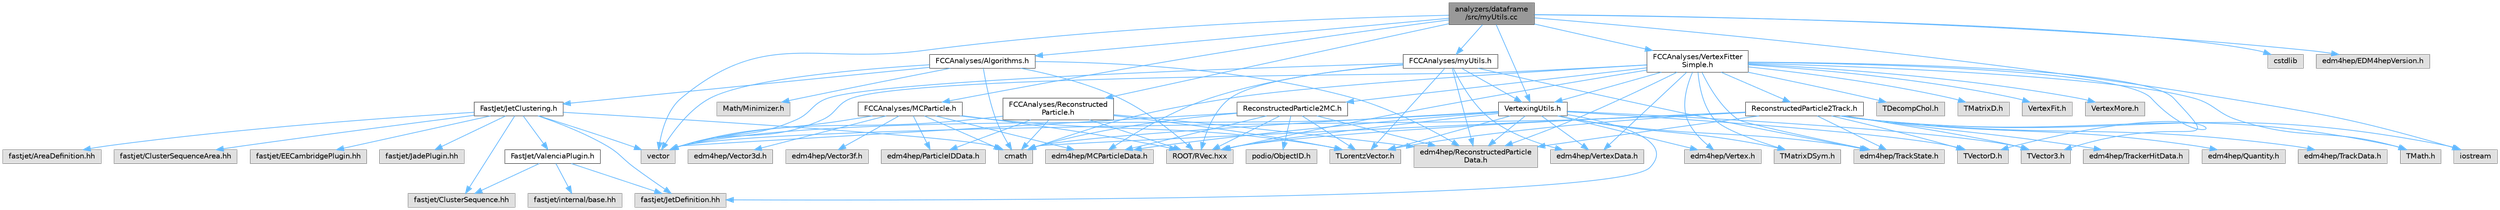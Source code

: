 digraph "analyzers/dataframe/src/myUtils.cc"
{
 // LATEX_PDF_SIZE
  bgcolor="transparent";
  edge [fontname=Helvetica,fontsize=10,labelfontname=Helvetica,labelfontsize=10];
  node [fontname=Helvetica,fontsize=10,shape=box,height=0.2,width=0.4];
  Node1 [id="Node000001",label="analyzers/dataframe\l/src/myUtils.cc",height=0.2,width=0.4,color="gray40", fillcolor="grey60", style="filled", fontcolor="black",tooltip=" "];
  Node1 -> Node2 [id="edge1_Node000001_Node000002",color="steelblue1",style="solid",tooltip=" "];
  Node2 [id="Node000002",label="FCCAnalyses/myUtils.h",height=0.2,width=0.4,color="grey40", fillcolor="white", style="filled",URL="$myUtils_8h.html",tooltip=" "];
  Node2 -> Node3 [id="edge2_Node000002_Node000003",color="steelblue1",style="solid",tooltip=" "];
  Node3 [id="Node000003",label="ROOT/RVec.hxx",height=0.2,width=0.4,color="grey60", fillcolor="#E0E0E0", style="filled",tooltip=" "];
  Node2 -> Node4 [id="edge3_Node000002_Node000004",color="steelblue1",style="solid",tooltip=" "];
  Node4 [id="Node000004",label="edm4hep/ReconstructedParticle\lData.h",height=0.2,width=0.4,color="grey60", fillcolor="#E0E0E0", style="filled",tooltip=" "];
  Node2 -> Node5 [id="edge4_Node000002_Node000005",color="steelblue1",style="solid",tooltip=" "];
  Node5 [id="Node000005",label="edm4hep/MCParticleData.h",height=0.2,width=0.4,color="grey60", fillcolor="#E0E0E0", style="filled",tooltip=" "];
  Node2 -> Node6 [id="edge5_Node000002_Node000006",color="steelblue1",style="solid",tooltip=" "];
  Node6 [id="Node000006",label="edm4hep/TrackState.h",height=0.2,width=0.4,color="grey60", fillcolor="#E0E0E0", style="filled",tooltip=" "];
  Node2 -> Node7 [id="edge6_Node000002_Node000007",color="steelblue1",style="solid",tooltip=" "];
  Node7 [id="Node000007",label="edm4hep/VertexData.h",height=0.2,width=0.4,color="grey60", fillcolor="#E0E0E0", style="filled",tooltip=" "];
  Node2 -> Node8 [id="edge7_Node000002_Node000008",color="steelblue1",style="solid",tooltip=" "];
  Node8 [id="Node000008",label="TLorentzVector.h",height=0.2,width=0.4,color="grey60", fillcolor="#E0E0E0", style="filled",tooltip=" "];
  Node2 -> Node9 [id="edge8_Node000002_Node000009",color="steelblue1",style="solid",tooltip=" "];
  Node9 [id="Node000009",label="VertexingUtils.h",height=0.2,width=0.4,color="grey40", fillcolor="white", style="filled",URL="$VertexingUtils_8h.html",tooltip=" "];
  Node9 -> Node10 [id="edge9_Node000009_Node000010",color="steelblue1",style="solid",tooltip=" "];
  Node10 [id="Node000010",label="cmath",height=0.2,width=0.4,color="grey60", fillcolor="#E0E0E0", style="filled",tooltip=" "];
  Node9 -> Node11 [id="edge10_Node000009_Node000011",color="steelblue1",style="solid",tooltip=" "];
  Node11 [id="Node000011",label="vector",height=0.2,width=0.4,color="grey60", fillcolor="#E0E0E0", style="filled",tooltip=" "];
  Node9 -> Node3 [id="edge11_Node000009_Node000003",color="steelblue1",style="solid",tooltip=" "];
  Node9 -> Node4 [id="edge12_Node000009_Node000004",color="steelblue1",style="solid",tooltip=" "];
  Node9 -> Node5 [id="edge13_Node000009_Node000005",color="steelblue1",style="solid",tooltip=" "];
  Node9 -> Node6 [id="edge14_Node000009_Node000006",color="steelblue1",style="solid",tooltip=" "];
  Node9 -> Node7 [id="edge15_Node000009_Node000007",color="steelblue1",style="solid",tooltip=" "];
  Node9 -> Node12 [id="edge16_Node000009_Node000012",color="steelblue1",style="solid",tooltip=" "];
  Node12 [id="Node000012",label="edm4hep/Vertex.h",height=0.2,width=0.4,color="grey60", fillcolor="#E0E0E0", style="filled",tooltip=" "];
  Node9 -> Node8 [id="edge17_Node000009_Node000008",color="steelblue1",style="solid",tooltip=" "];
  Node9 -> Node13 [id="edge18_Node000009_Node000013",color="steelblue1",style="solid",tooltip=" "];
  Node13 [id="Node000013",label="TVectorD.h",height=0.2,width=0.4,color="grey60", fillcolor="#E0E0E0", style="filled",tooltip=" "];
  Node9 -> Node14 [id="edge19_Node000009_Node000014",color="steelblue1",style="solid",tooltip=" "];
  Node14 [id="Node000014",label="TVector3.h",height=0.2,width=0.4,color="grey60", fillcolor="#E0E0E0", style="filled",tooltip=" "];
  Node9 -> Node15 [id="edge20_Node000009_Node000015",color="steelblue1",style="solid",tooltip=" "];
  Node15 [id="Node000015",label="TMatrixDSym.h",height=0.2,width=0.4,color="grey60", fillcolor="#E0E0E0", style="filled",tooltip=" "];
  Node9 -> Node16 [id="edge21_Node000009_Node000016",color="steelblue1",style="solid",tooltip=" "];
  Node16 [id="Node000016",label="fastjet/JetDefinition.hh",height=0.2,width=0.4,color="grey60", fillcolor="#E0E0E0", style="filled",tooltip=" "];
  Node2 -> Node11 [id="edge22_Node000002_Node000011",color="steelblue1",style="solid",tooltip=" "];
  Node1 -> Node17 [id="edge23_Node000001_Node000017",color="steelblue1",style="solid",tooltip=" "];
  Node17 [id="Node000017",label="iostream",height=0.2,width=0.4,color="grey60", fillcolor="#E0E0E0", style="filled",tooltip=" "];
  Node1 -> Node18 [id="edge24_Node000001_Node000018",color="steelblue1",style="solid",tooltip=" "];
  Node18 [id="Node000018",label="cstdlib",height=0.2,width=0.4,color="grey60", fillcolor="#E0E0E0", style="filled",tooltip=" "];
  Node1 -> Node11 [id="edge25_Node000001_Node000011",color="steelblue1",style="solid",tooltip=" "];
  Node1 -> Node9 [id="edge26_Node000001_Node000009",color="steelblue1",style="solid",tooltip=" "];
  Node1 -> Node19 [id="edge27_Node000001_Node000019",color="steelblue1",style="solid",tooltip=" "];
  Node19 [id="Node000019",label="edm4hep/EDM4hepVersion.h",height=0.2,width=0.4,color="grey60", fillcolor="#E0E0E0", style="filled",tooltip=" "];
  Node1 -> Node20 [id="edge28_Node000001_Node000020",color="steelblue1",style="solid",tooltip=" "];
  Node20 [id="Node000020",label="FCCAnalyses/VertexFitter\lSimple.h",height=0.2,width=0.4,color="grey40", fillcolor="white", style="filled",URL="$VertexFitterSimple_8h.html",tooltip=" "];
  Node20 -> Node10 [id="edge29_Node000020_Node000010",color="steelblue1",style="solid",tooltip=" "];
  Node20 -> Node11 [id="edge30_Node000020_Node000011",color="steelblue1",style="solid",tooltip=" "];
  Node20 -> Node3 [id="edge31_Node000020_Node000003",color="steelblue1",style="solid",tooltip=" "];
  Node20 -> Node4 [id="edge32_Node000020_Node000004",color="steelblue1",style="solid",tooltip=" "];
  Node20 -> Node6 [id="edge33_Node000020_Node000006",color="steelblue1",style="solid",tooltip=" "];
  Node20 -> Node13 [id="edge34_Node000020_Node000013",color="steelblue1",style="solid",tooltip=" "];
  Node20 -> Node14 [id="edge35_Node000020_Node000014",color="steelblue1",style="solid",tooltip=" "];
  Node20 -> Node15 [id="edge36_Node000020_Node000015",color="steelblue1",style="solid",tooltip=" "];
  Node20 -> Node21 [id="edge37_Node000020_Node000021",color="steelblue1",style="solid",tooltip=" "];
  Node21 [id="Node000021",label="TMath.h",height=0.2,width=0.4,color="grey60", fillcolor="#E0E0E0", style="filled",tooltip=" "];
  Node20 -> Node22 [id="edge38_Node000020_Node000022",color="steelblue1",style="solid",tooltip=" "];
  Node22 [id="Node000022",label="TDecompChol.h",height=0.2,width=0.4,color="grey60", fillcolor="#E0E0E0", style="filled",tooltip=" "];
  Node20 -> Node23 [id="edge39_Node000020_Node000023",color="steelblue1",style="solid",tooltip=" "];
  Node23 [id="Node000023",label="TMatrixD.h",height=0.2,width=0.4,color="grey60", fillcolor="#E0E0E0", style="filled",tooltip=" "];
  Node20 -> Node24 [id="edge40_Node000020_Node000024",color="steelblue1",style="solid",tooltip=" "];
  Node24 [id="Node000024",label="ReconstructedParticle2Track.h",height=0.2,width=0.4,color="grey40", fillcolor="white", style="filled",URL="$ReconstructedParticle2Track_8h.html",tooltip=" "];
  Node24 -> Node10 [id="edge41_Node000024_Node000010",color="steelblue1",style="solid",tooltip=" "];
  Node24 -> Node11 [id="edge42_Node000024_Node000011",color="steelblue1",style="solid",tooltip=" "];
  Node24 -> Node3 [id="edge43_Node000024_Node000003",color="steelblue1",style="solid",tooltip=" "];
  Node24 -> Node25 [id="edge44_Node000024_Node000025",color="steelblue1",style="solid",tooltip=" "];
  Node25 [id="Node000025",label="edm4hep/Quantity.h",height=0.2,width=0.4,color="grey60", fillcolor="#E0E0E0", style="filled",tooltip=" "];
  Node24 -> Node4 [id="edge45_Node000024_Node000004",color="steelblue1",style="solid",tooltip=" "];
  Node24 -> Node26 [id="edge46_Node000024_Node000026",color="steelblue1",style="solid",tooltip=" "];
  Node26 [id="Node000026",label="edm4hep/TrackData.h",height=0.2,width=0.4,color="grey60", fillcolor="#E0E0E0", style="filled",tooltip=" "];
  Node24 -> Node6 [id="edge47_Node000024_Node000006",color="steelblue1",style="solid",tooltip=" "];
  Node24 -> Node27 [id="edge48_Node000024_Node000027",color="steelblue1",style="solid",tooltip=" "];
  Node27 [id="Node000027",label="edm4hep/TrackerHitData.h",height=0.2,width=0.4,color="grey60", fillcolor="#E0E0E0", style="filled",tooltip=" "];
  Node24 -> Node13 [id="edge49_Node000024_Node000013",color="steelblue1",style="solid",tooltip=" "];
  Node24 -> Node14 [id="edge50_Node000024_Node000014",color="steelblue1",style="solid",tooltip=" "];
  Node24 -> Node8 [id="edge51_Node000024_Node000008",color="steelblue1",style="solid",tooltip=" "];
  Node24 -> Node21 [id="edge52_Node000024_Node000021",color="steelblue1",style="solid",tooltip=" "];
  Node24 -> Node17 [id="edge53_Node000024_Node000017",color="steelblue1",style="solid",tooltip=" "];
  Node20 -> Node28 [id="edge54_Node000020_Node000028",color="steelblue1",style="solid",tooltip=" "];
  Node28 [id="Node000028",label="ReconstructedParticle2MC.h",height=0.2,width=0.4,color="grey40", fillcolor="white", style="filled",URL="$ReconstructedParticle2MC_8h.html",tooltip=" "];
  Node28 -> Node10 [id="edge55_Node000028_Node000010",color="steelblue1",style="solid",tooltip=" "];
  Node28 -> Node11 [id="edge56_Node000028_Node000011",color="steelblue1",style="solid",tooltip=" "];
  Node28 -> Node3 [id="edge57_Node000028_Node000003",color="steelblue1",style="solid",tooltip=" "];
  Node28 -> Node4 [id="edge58_Node000028_Node000004",color="steelblue1",style="solid",tooltip=" "];
  Node28 -> Node5 [id="edge59_Node000028_Node000005",color="steelblue1",style="solid",tooltip=" "];
  Node28 -> Node29 [id="edge60_Node000028_Node000029",color="steelblue1",style="solid",tooltip=" "];
  Node29 [id="Node000029",label="podio/ObjectID.h",height=0.2,width=0.4,color="grey60", fillcolor="#E0E0E0", style="filled",tooltip=" "];
  Node28 -> Node8 [id="edge61_Node000028_Node000008",color="steelblue1",style="solid",tooltip=" "];
  Node20 -> Node9 [id="edge62_Node000020_Node000009",color="steelblue1",style="solid",tooltip=" "];
  Node20 -> Node7 [id="edge63_Node000020_Node000007",color="steelblue1",style="solid",tooltip=" "];
  Node20 -> Node12 [id="edge64_Node000020_Node000012",color="steelblue1",style="solid",tooltip=" "];
  Node20 -> Node30 [id="edge65_Node000020_Node000030",color="steelblue1",style="solid",tooltip=" "];
  Node30 [id="Node000030",label="VertexFit.h",height=0.2,width=0.4,color="grey60", fillcolor="#E0E0E0", style="filled",tooltip=" "];
  Node20 -> Node31 [id="edge66_Node000020_Node000031",color="steelblue1",style="solid",tooltip=" "];
  Node31 [id="Node000031",label="VertexMore.h",height=0.2,width=0.4,color="grey60", fillcolor="#E0E0E0", style="filled",tooltip=" "];
  Node1 -> Node32 [id="edge67_Node000001_Node000032",color="steelblue1",style="solid",tooltip=" "];
  Node32 [id="Node000032",label="FCCAnalyses/Reconstructed\lParticle.h",height=0.2,width=0.4,color="grey40", fillcolor="white", style="filled",URL="$ReconstructedParticle_8h.html",tooltip=" "];
  Node32 -> Node10 [id="edge68_Node000032_Node000010",color="steelblue1",style="solid",tooltip=" "];
  Node32 -> Node11 [id="edge69_Node000032_Node000011",color="steelblue1",style="solid",tooltip=" "];
  Node32 -> Node8 [id="edge70_Node000032_Node000008",color="steelblue1",style="solid",tooltip=" "];
  Node32 -> Node3 [id="edge71_Node000032_Node000003",color="steelblue1",style="solid",tooltip=" "];
  Node32 -> Node4 [id="edge72_Node000032_Node000004",color="steelblue1",style="solid",tooltip=" "];
  Node32 -> Node33 [id="edge73_Node000032_Node000033",color="steelblue1",style="solid",tooltip=" "];
  Node33 [id="Node000033",label="edm4hep/ParticleIDData.h",height=0.2,width=0.4,color="grey60", fillcolor="#E0E0E0", style="filled",tooltip=" "];
  Node1 -> Node34 [id="edge74_Node000001_Node000034",color="steelblue1",style="solid",tooltip=" "];
  Node34 [id="Node000034",label="FCCAnalyses/MCParticle.h",height=0.2,width=0.4,color="grey40", fillcolor="white", style="filled",URL="$MCParticle_8h.html",tooltip=" "];
  Node34 -> Node10 [id="edge75_Node000034_Node000010",color="steelblue1",style="solid",tooltip=" "];
  Node34 -> Node11 [id="edge76_Node000034_Node000011",color="steelblue1",style="solid",tooltip=" "];
  Node34 -> Node3 [id="edge77_Node000034_Node000003",color="steelblue1",style="solid",tooltip=" "];
  Node34 -> Node8 [id="edge78_Node000034_Node000008",color="steelblue1",style="solid",tooltip=" "];
  Node34 -> Node5 [id="edge79_Node000034_Node000005",color="steelblue1",style="solid",tooltip=" "];
  Node34 -> Node33 [id="edge80_Node000034_Node000033",color="steelblue1",style="solid",tooltip=" "];
  Node34 -> Node35 [id="edge81_Node000034_Node000035",color="steelblue1",style="solid",tooltip=" "];
  Node35 [id="Node000035",label="edm4hep/Vector3d.h",height=0.2,width=0.4,color="grey60", fillcolor="#E0E0E0", style="filled",tooltip=" "];
  Node34 -> Node36 [id="edge82_Node000034_Node000036",color="steelblue1",style="solid",tooltip=" "];
  Node36 [id="Node000036",label="edm4hep/Vector3f.h",height=0.2,width=0.4,color="grey60", fillcolor="#E0E0E0", style="filled",tooltip=" "];
  Node1 -> Node37 [id="edge83_Node000001_Node000037",color="steelblue1",style="solid",tooltip=" "];
  Node37 [id="Node000037",label="FCCAnalyses/Algorithms.h",height=0.2,width=0.4,color="grey40", fillcolor="white", style="filled",URL="$Algorithms_8h.html",tooltip=" "];
  Node37 -> Node10 [id="edge84_Node000037_Node000010",color="steelblue1",style="solid",tooltip=" "];
  Node37 -> Node11 [id="edge85_Node000037_Node000011",color="steelblue1",style="solid",tooltip=" "];
  Node37 -> Node4 [id="edge86_Node000037_Node000004",color="steelblue1",style="solid",tooltip=" "];
  Node37 -> Node38 [id="edge87_Node000037_Node000038",color="steelblue1",style="solid",tooltip=" "];
  Node38 [id="Node000038",label="FastJet/JetClustering.h",height=0.2,width=0.4,color="grey40", fillcolor="white", style="filled",URL="$JetClustering_8h.html",tooltip=" "];
  Node38 -> Node10 [id="edge88_Node000038_Node000010",color="steelblue1",style="solid",tooltip=" "];
  Node38 -> Node11 [id="edge89_Node000038_Node000011",color="steelblue1",style="solid",tooltip=" "];
  Node38 -> Node39 [id="edge90_Node000038_Node000039",color="steelblue1",style="solid",tooltip=" "];
  Node39 [id="Node000039",label="fastjet/AreaDefinition.hh",height=0.2,width=0.4,color="grey60", fillcolor="#E0E0E0", style="filled",tooltip=" "];
  Node38 -> Node40 [id="edge91_Node000038_Node000040",color="steelblue1",style="solid",tooltip=" "];
  Node40 [id="Node000040",label="fastjet/ClusterSequence.hh",height=0.2,width=0.4,color="grey60", fillcolor="#E0E0E0", style="filled",tooltip=" "];
  Node38 -> Node41 [id="edge92_Node000038_Node000041",color="steelblue1",style="solid",tooltip=" "];
  Node41 [id="Node000041",label="fastjet/ClusterSequenceArea.hh",height=0.2,width=0.4,color="grey60", fillcolor="#E0E0E0", style="filled",tooltip=" "];
  Node38 -> Node16 [id="edge93_Node000038_Node000016",color="steelblue1",style="solid",tooltip=" "];
  Node38 -> Node42 [id="edge94_Node000038_Node000042",color="steelblue1",style="solid",tooltip=" "];
  Node42 [id="Node000042",label="fastjet/EECambridgePlugin.hh",height=0.2,width=0.4,color="grey60", fillcolor="#E0E0E0", style="filled",tooltip=" "];
  Node38 -> Node43 [id="edge95_Node000038_Node000043",color="steelblue1",style="solid",tooltip=" "];
  Node43 [id="Node000043",label="fastjet/JadePlugin.hh",height=0.2,width=0.4,color="grey60", fillcolor="#E0E0E0", style="filled",tooltip=" "];
  Node38 -> Node44 [id="edge96_Node000038_Node000044",color="steelblue1",style="solid",tooltip=" "];
  Node44 [id="Node000044",label="FastJet/ValenciaPlugin.h",height=0.2,width=0.4,color="grey40", fillcolor="white", style="filled",URL="$ValenciaPlugin_8h.html",tooltip=" "];
  Node44 -> Node45 [id="edge97_Node000044_Node000045",color="steelblue1",style="solid",tooltip=" "];
  Node45 [id="Node000045",label="fastjet/internal/base.hh",height=0.2,width=0.4,color="grey60", fillcolor="#E0E0E0", style="filled",tooltip=" "];
  Node44 -> Node16 [id="edge98_Node000044_Node000016",color="steelblue1",style="solid",tooltip=" "];
  Node44 -> Node40 [id="edge99_Node000044_Node000040",color="steelblue1",style="solid",tooltip=" "];
  Node37 -> Node46 [id="edge100_Node000037_Node000046",color="steelblue1",style="solid",tooltip=" "];
  Node46 [id="Node000046",label="Math/Minimizer.h",height=0.2,width=0.4,color="grey60", fillcolor="#E0E0E0", style="filled",tooltip=" "];
  Node37 -> Node3 [id="edge101_Node000037_Node000003",color="steelblue1",style="solid",tooltip=" "];
}
